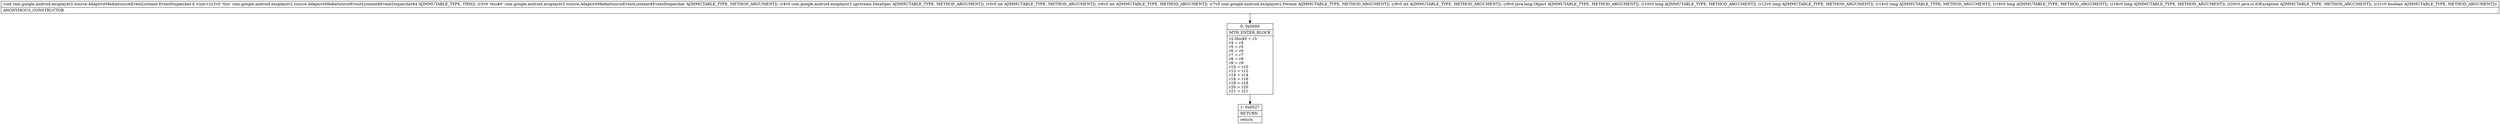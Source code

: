 digraph "CFG forcom.google.android.exoplayer2.source.AdaptiveMediaSourceEventListener.EventDispatcher.4.\<init\>(Lcom\/google\/android\/exoplayer2\/source\/AdaptiveMediaSourceEventListener$EventDispatcher;Lcom\/google\/android\/exoplayer2\/upstream\/DataSpec;IILcom\/google\/android\/exoplayer2\/Format;ILjava\/lang\/Object;JJJJJLjava\/io\/IOException;Z)V" {
Node_0 [shape=record,label="{0\:\ 0x0000|MTH_ENTER_BLOCK\l|r2.this$0 = r3\lr4 = r4\lr5 = r5\lr6 = r6\lr7 = r7\lr8 = r8\lr9 = r9\lr10 = r10\lr12 = r12\lr14 = r14\lr16 = r16\lr18 = r18\lr20 = r20\lr21 = r21\l}"];
Node_1 [shape=record,label="{1\:\ 0x0027|RETURN\l|return\l}"];
MethodNode[shape=record,label="{void com.google.android.exoplayer2.source.AdaptiveMediaSourceEventListener.EventDispatcher.4.\<init\>((r2v0 'this' com.google.android.exoplayer2.source.AdaptiveMediaSourceEventListener$EventDispatcher$4 A[IMMUTABLE_TYPE, THIS]), (r3v0 'this$0' com.google.android.exoplayer2.source.AdaptiveMediaSourceEventListener$EventDispatcher A[IMMUTABLE_TYPE, METHOD_ARGUMENT]), (r4v0 com.google.android.exoplayer2.upstream.DataSpec A[IMMUTABLE_TYPE, METHOD_ARGUMENT]), (r5v0 int A[IMMUTABLE_TYPE, METHOD_ARGUMENT]), (r6v0 int A[IMMUTABLE_TYPE, METHOD_ARGUMENT]), (r7v0 com.google.android.exoplayer2.Format A[IMMUTABLE_TYPE, METHOD_ARGUMENT]), (r8v0 int A[IMMUTABLE_TYPE, METHOD_ARGUMENT]), (r9v0 java.lang.Object A[IMMUTABLE_TYPE, METHOD_ARGUMENT]), (r10v0 long A[IMMUTABLE_TYPE, METHOD_ARGUMENT]), (r12v0 long A[IMMUTABLE_TYPE, METHOD_ARGUMENT]), (r14v0 long A[IMMUTABLE_TYPE, METHOD_ARGUMENT]), (r16v0 long A[IMMUTABLE_TYPE, METHOD_ARGUMENT]), (r18v0 long A[IMMUTABLE_TYPE, METHOD_ARGUMENT]), (r20v0 java.io.IOException A[IMMUTABLE_TYPE, METHOD_ARGUMENT]), (r21v0 boolean A[IMMUTABLE_TYPE, METHOD_ARGUMENT]))  | ANONYMOUS_CONSTRUCTOR\l}"];
MethodNode -> Node_0;
Node_0 -> Node_1;
}


